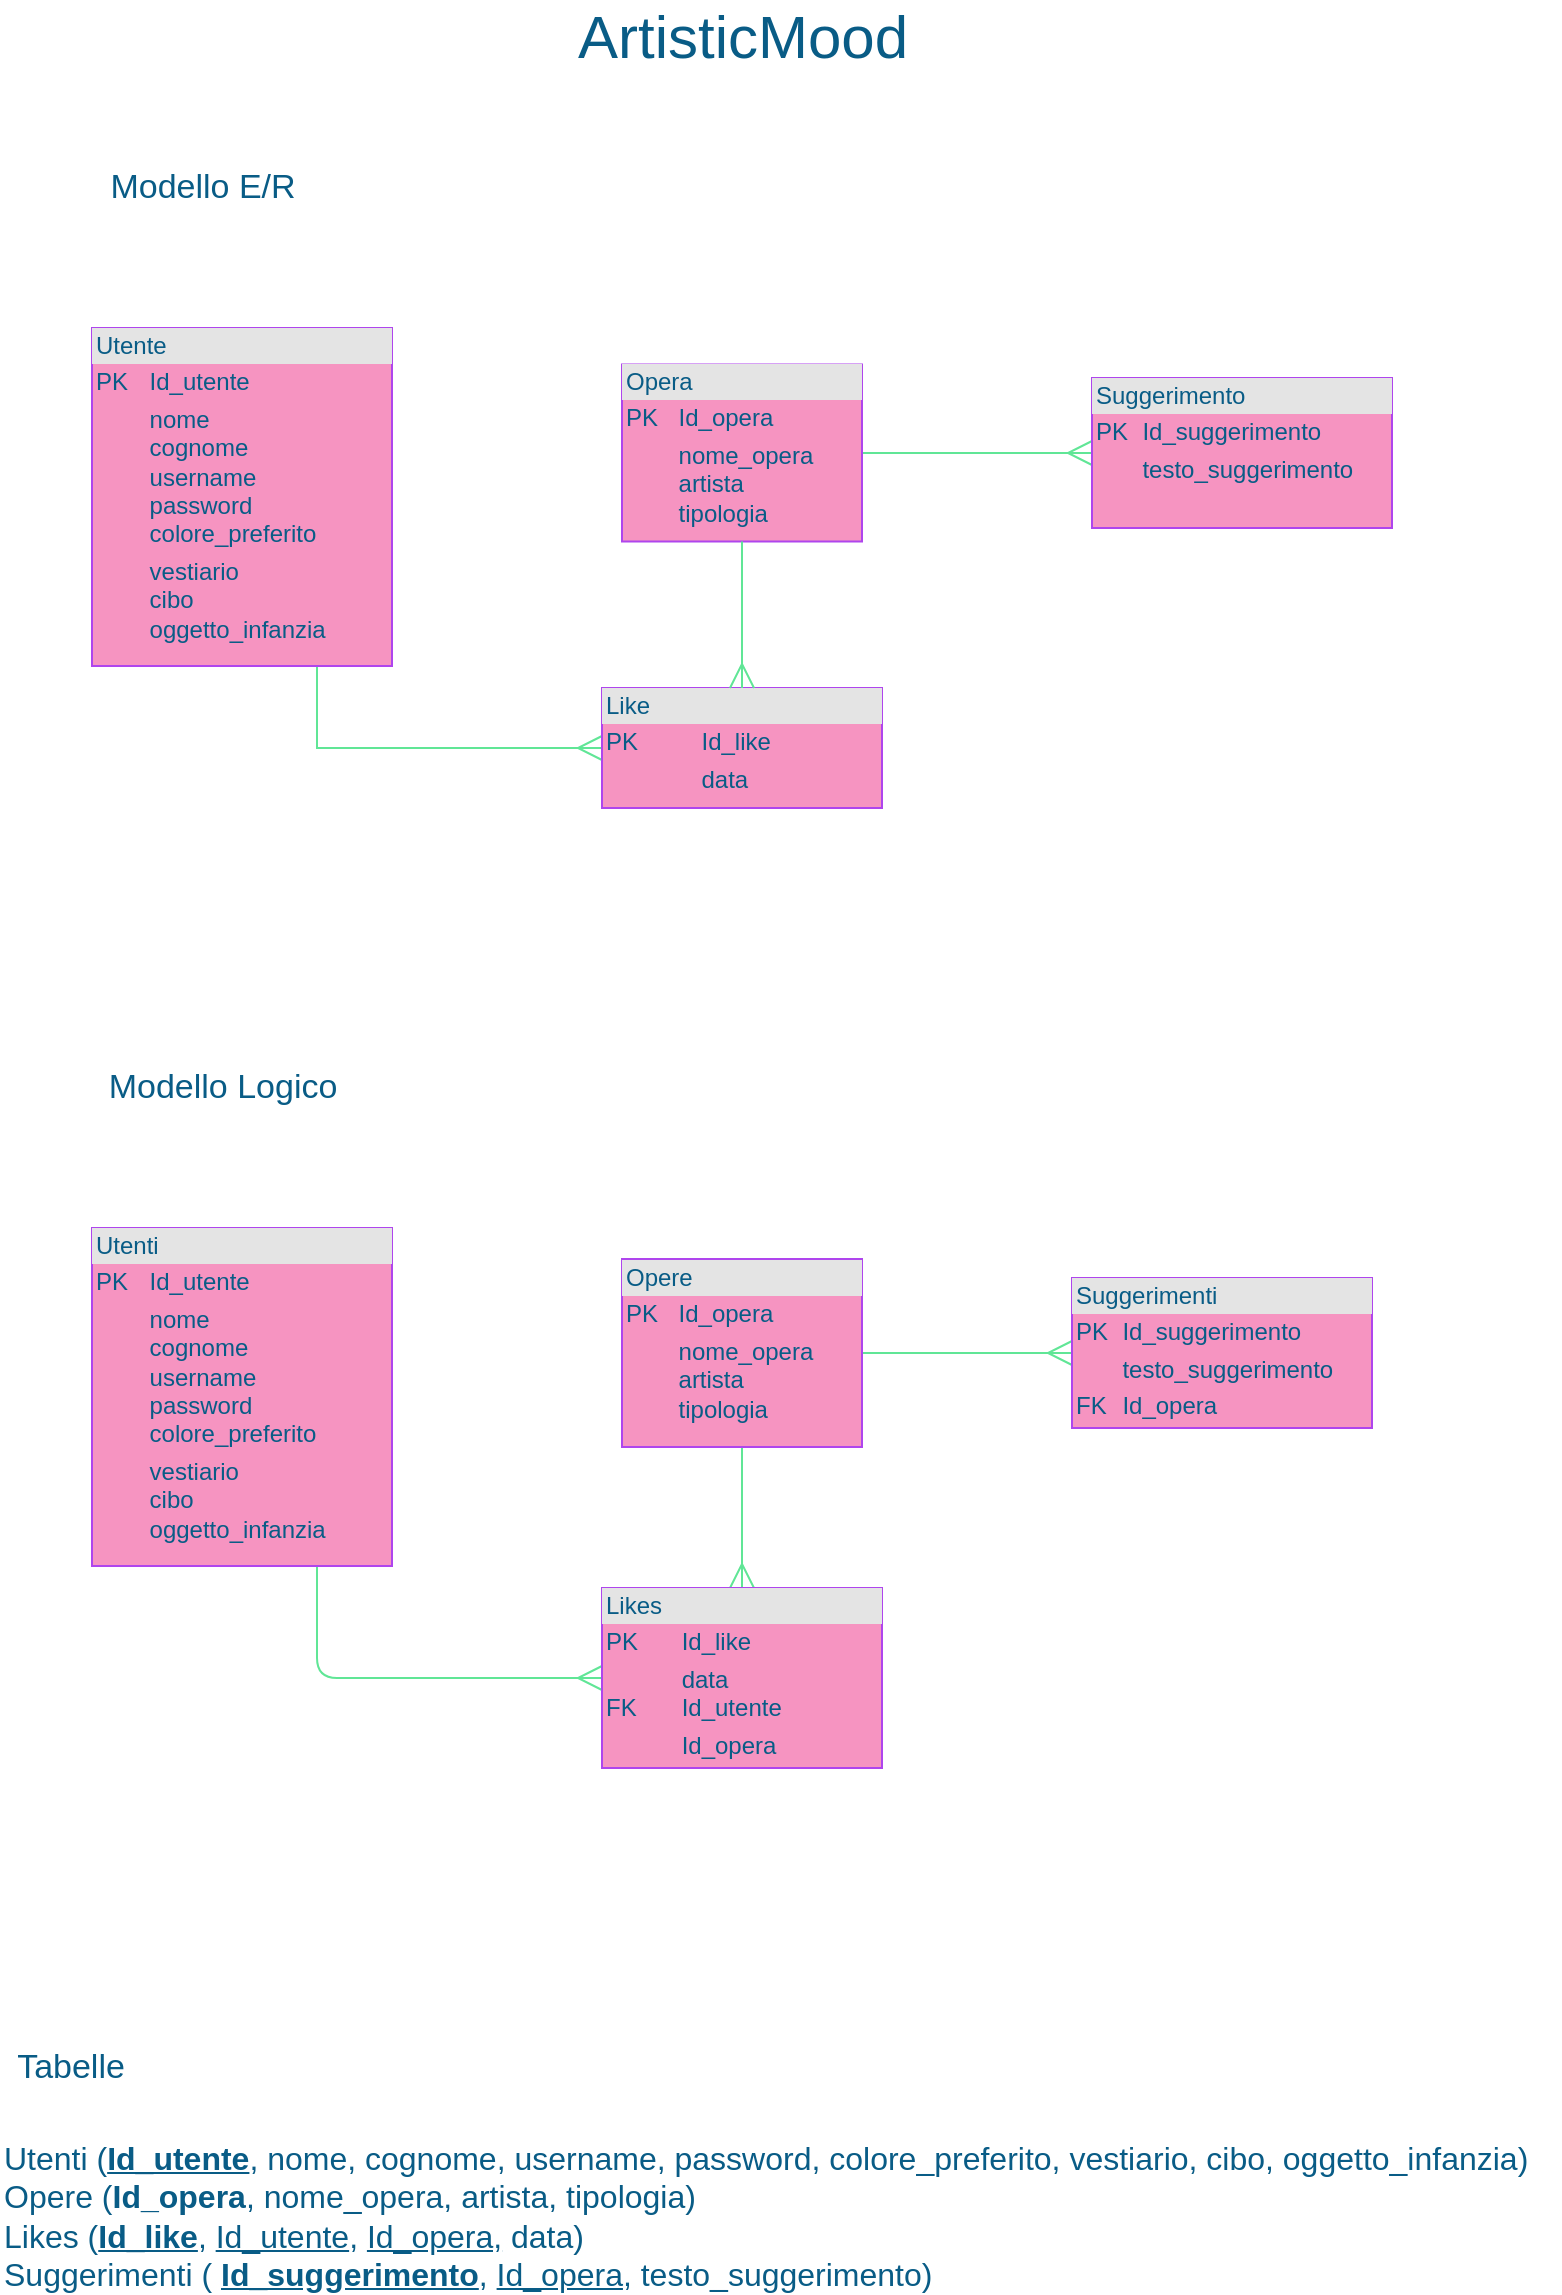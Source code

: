 <mxfile version="14.6.11" type="github">
  <diagram id="YEk6cOGVzoyI47wU4SEu" name="Page-1">
    <mxGraphModel dx="868" dy="1594" grid="1" gridSize="10" guides="1" tooltips="1" connect="1" arrows="1" fold="1" page="1" pageScale="1" pageWidth="827" pageHeight="1169" math="0" shadow="0">
      <root>
        <mxCell id="0" />
        <mxCell id="1" parent="0" />
        <mxCell id="E_Kgd9L_7hM_zR-H3gjs-1" style="edgeStyle=orthogonalEdgeStyle;rounded=0;orthogonalLoop=1;jettySize=auto;html=1;exitX=0.75;exitY=1;exitDx=0;exitDy=0;entryX=0;entryY=0.5;entryDx=0;entryDy=0;endArrow=ERmany;endFill=0;endSize=10;strokeColor=#60E696;fontColor=#095C86;" parent="1" source="72-EGqW2jPlPPwS6QdKg-2" target="72-EGqW2jPlPPwS6QdKg-6" edge="1">
          <mxGeometry relative="1" as="geometry" />
        </mxCell>
        <mxCell id="72-EGqW2jPlPPwS6QdKg-2" value="&lt;div style=&quot;box-sizing: border-box ; width: 100% ; background: #e4e4e4 ; padding: 2px&quot;&gt;Utente&lt;/div&gt;&lt;table style=&quot;width: 100% ; font-size: 1em&quot; cellpadding=&quot;2&quot; cellspacing=&quot;0&quot;&gt;&lt;tbody&gt;&lt;tr&gt;&lt;td&gt;PK&lt;/td&gt;&lt;td&gt;Id_utente&lt;br&gt;&lt;/td&gt;&lt;/tr&gt;&lt;tr&gt;&lt;td&gt;&lt;br&gt;&lt;/td&gt;&lt;td&gt;nome&lt;br&gt;cognome&lt;br&gt;username&lt;br&gt;password&lt;br&gt;colore_preferito&lt;/td&gt;&lt;/tr&gt;&lt;tr&gt;&lt;td&gt;&lt;/td&gt;&lt;td&gt;vestiario&lt;br&gt;cibo&lt;br&gt;oggetto_infanzia&lt;br&gt;&lt;/td&gt;&lt;/tr&gt;&lt;/tbody&gt;&lt;/table&gt;" style="verticalAlign=top;align=left;overflow=fill;html=1;fillColor=#F694C1;strokeColor=#AF45ED;fontColor=#095C86;" parent="1" vertex="1">
          <mxGeometry x="70" y="-999" width="150" height="169" as="geometry" />
        </mxCell>
        <mxCell id="E_Kgd9L_7hM_zR-H3gjs-21" style="edgeStyle=orthogonalEdgeStyle;curved=0;rounded=1;sketch=0;orthogonalLoop=1;jettySize=auto;html=1;exitX=1;exitY=0.5;exitDx=0;exitDy=0;entryX=0;entryY=0.5;entryDx=0;entryDy=0;startArrow=none;startFill=0;endArrow=ERmany;endFill=0;startSize=10;endSize=10;strokeColor=#60E696;fontColor=#095C86;" parent="1" source="72-EGqW2jPlPPwS6QdKg-3" target="E_Kgd9L_7hM_zR-H3gjs-20" edge="1">
          <mxGeometry relative="1" as="geometry" />
        </mxCell>
        <mxCell id="72-EGqW2jPlPPwS6QdKg-3" value="&lt;div style=&quot;box-sizing: border-box ; width: 100% ; background: #e4e4e4 ; padding: 2px&quot;&gt;Opera&lt;/div&gt;&lt;table style=&quot;width: 100% ; font-size: 1em&quot; cellpadding=&quot;2&quot; cellspacing=&quot;0&quot;&gt;&lt;tbody&gt;&lt;tr&gt;&lt;td&gt;PK&lt;/td&gt;&lt;td&gt;Id_opera&lt;br&gt;&lt;/td&gt;&lt;/tr&gt;&lt;tr&gt;&lt;td&gt;&lt;br&gt;&lt;/td&gt;&lt;td&gt;nome_opera&lt;br&gt;artista&lt;br&gt;tipologia&lt;/td&gt;&lt;/tr&gt;&lt;tr&gt;&lt;td&gt;&lt;/td&gt;&lt;td&gt;&lt;br&gt;&lt;/td&gt;&lt;/tr&gt;&lt;/tbody&gt;&lt;/table&gt;" style="verticalAlign=top;align=left;overflow=fill;html=1;fillColor=#F694C1;strokeColor=#AF45ED;fontColor=#095C86;" parent="1" vertex="1">
          <mxGeometry x="335" y="-980.75" width="120" height="88.5" as="geometry" />
        </mxCell>
        <mxCell id="72-EGqW2jPlPPwS6QdKg-6" value="&lt;div style=&quot;box-sizing: border-box ; width: 100% ; background: #e4e4e4 ; padding: 2px&quot;&gt;Like&lt;/div&gt;&lt;table style=&quot;width: 100% ; font-size: 1em&quot; cellpadding=&quot;2&quot; cellspacing=&quot;0&quot;&gt;&lt;tbody&gt;&lt;tr&gt;&lt;td&gt;PK&lt;/td&gt;&lt;td&gt;Id_like&lt;/td&gt;&lt;/tr&gt;&lt;tr&gt;&lt;td&gt;&lt;br&gt;&lt;/td&gt;&lt;td&gt;data&lt;/td&gt;&lt;/tr&gt;&lt;tr&gt;&lt;td&gt;&lt;/td&gt;&lt;td&gt;&lt;br&gt;&lt;/td&gt;&lt;/tr&gt;&lt;/tbody&gt;&lt;/table&gt;" style="verticalAlign=top;align=left;overflow=fill;html=1;fillColor=#F694C1;strokeColor=#AF45ED;fontColor=#095C86;" parent="1" vertex="1">
          <mxGeometry x="325" y="-819" width="140" height="60" as="geometry" />
        </mxCell>
        <mxCell id="72-EGqW2jPlPPwS6QdKg-8" value="" style="endArrow=ERmany;endFill=0;endSize=10;html=1;exitX=0.5;exitY=1;exitDx=0;exitDy=0;startArrow=none;startFill=0;startSize=10;entryX=0.5;entryY=0;entryDx=0;entryDy=0;strokeColor=#60E696;fontColor=#095C86;" parent="1" source="72-EGqW2jPlPPwS6QdKg-3" target="72-EGqW2jPlPPwS6QdKg-6" edge="1">
          <mxGeometry width="160" relative="1" as="geometry">
            <mxPoint x="600" y="-589" as="sourcePoint" />
            <mxPoint x="480" y="-754" as="targetPoint" />
          </mxGeometry>
        </mxCell>
        <mxCell id="8U3308qfGjmyrE-gQlcl-1" value="&lt;font style=&quot;font-size: 17px&quot;&gt;Modello E/R&lt;/font&gt;" style="text;html=1;resizable=0;autosize=1;align=center;verticalAlign=middle;points=[];fillColor=none;strokeColor=none;rounded=0;sketch=0;fontColor=#095C86;" parent="1" vertex="1">
          <mxGeometry x="70" y="-1079" width="110" height="20" as="geometry" />
        </mxCell>
        <mxCell id="8U3308qfGjmyrE-gQlcl-2" value="&lt;font style=&quot;font-size: 30px&quot;&gt;ArtisticMood&lt;/font&gt;" style="text;html=1;resizable=0;autosize=1;align=center;verticalAlign=middle;points=[];fillColor=none;strokeColor=none;rounded=0;sketch=0;fontColor=#095C86;" parent="1" vertex="1">
          <mxGeometry x="305" y="-1160" width="180" height="30" as="geometry" />
        </mxCell>
        <mxCell id="E_Kgd9L_7hM_zR-H3gjs-4" value="&lt;font style=&quot;font-size: 17px&quot;&gt;Modello Logico&lt;/font&gt;" style="text;html=1;resizable=0;autosize=1;align=center;verticalAlign=middle;points=[];fillColor=none;strokeColor=none;rounded=0;sketch=0;fontColor=#095C86;" parent="1" vertex="1">
          <mxGeometry x="70" y="-629" width="130" height="20" as="geometry" />
        </mxCell>
        <mxCell id="E_Kgd9L_7hM_zR-H3gjs-12" style="edgeStyle=orthogonalEdgeStyle;curved=0;rounded=1;sketch=0;orthogonalLoop=1;jettySize=auto;html=1;exitX=0.75;exitY=1;exitDx=0;exitDy=0;entryX=0;entryY=0.5;entryDx=0;entryDy=0;startArrow=none;startFill=0;endArrow=ERmany;endFill=0;startSize=10;endSize=10;strokeColor=#60E696;fontColor=#095C86;" parent="1" source="E_Kgd9L_7hM_zR-H3gjs-5" target="E_Kgd9L_7hM_zR-H3gjs-10" edge="1">
          <mxGeometry relative="1" as="geometry" />
        </mxCell>
        <mxCell id="E_Kgd9L_7hM_zR-H3gjs-5" value="&lt;div style=&quot;box-sizing: border-box ; width: 100% ; background: #e4e4e4 ; padding: 2px&quot;&gt;Utenti&lt;/div&gt;&lt;table style=&quot;width: 100% ; font-size: 1em&quot; cellpadding=&quot;2&quot; cellspacing=&quot;0&quot;&gt;&lt;tbody&gt;&lt;tr&gt;&lt;td&gt;PK&lt;/td&gt;&lt;td&gt;Id_utente&lt;br&gt;&lt;/td&gt;&lt;/tr&gt;&lt;tr&gt;&lt;td&gt;&lt;br&gt;&lt;/td&gt;&lt;td&gt;nome&lt;br&gt;cognome&lt;br&gt;username&lt;br&gt;password&lt;br&gt;colore_preferito&lt;/td&gt;&lt;/tr&gt;&lt;tr&gt;&lt;td&gt;&lt;/td&gt;&lt;td&gt;vestiario&lt;br&gt;cibo&lt;br&gt;oggetto_infanzia&lt;br&gt;&lt;/td&gt;&lt;/tr&gt;&lt;/tbody&gt;&lt;/table&gt;" style="verticalAlign=top;align=left;overflow=fill;html=1;fillColor=#F694C1;strokeColor=#AF45ED;fontColor=#095C86;" parent="1" vertex="1">
          <mxGeometry x="70" y="-549" width="150" height="169" as="geometry" />
        </mxCell>
        <mxCell id="E_Kgd9L_7hM_zR-H3gjs-11" style="edgeStyle=orthogonalEdgeStyle;curved=0;rounded=1;sketch=0;orthogonalLoop=1;jettySize=auto;html=1;entryX=0.5;entryY=0;entryDx=0;entryDy=0;endArrow=ERmany;endFill=0;endSize=10;startArrow=none;startFill=0;startSize=10;exitX=0.5;exitY=1;exitDx=0;exitDy=0;strokeColor=#60E696;fontColor=#095C86;" parent="1" source="E_Kgd9L_7hM_zR-H3gjs-6" target="E_Kgd9L_7hM_zR-H3gjs-10" edge="1">
          <mxGeometry relative="1" as="geometry">
            <mxPoint x="430" y="-281" as="sourcePoint" />
          </mxGeometry>
        </mxCell>
        <mxCell id="E_Kgd9L_7hM_zR-H3gjs-23" style="edgeStyle=orthogonalEdgeStyle;curved=0;rounded=1;sketch=0;orthogonalLoop=1;jettySize=auto;html=1;exitX=1;exitY=0.5;exitDx=0;exitDy=0;entryX=0;entryY=0.5;entryDx=0;entryDy=0;startArrow=none;startFill=0;endArrow=ERmany;endFill=0;startSize=10;endSize=10;strokeColor=#60E696;fontColor=#095C86;" parent="1" source="E_Kgd9L_7hM_zR-H3gjs-6" target="E_Kgd9L_7hM_zR-H3gjs-22" edge="1">
          <mxGeometry relative="1" as="geometry" />
        </mxCell>
        <mxCell id="E_Kgd9L_7hM_zR-H3gjs-6" value="&lt;div style=&quot;box-sizing: border-box ; width: 100% ; background: #e4e4e4 ; padding: 2px&quot;&gt;Opere&lt;/div&gt;&lt;table style=&quot;width: 100% ; font-size: 1em&quot; cellpadding=&quot;2&quot; cellspacing=&quot;0&quot;&gt;&lt;tbody&gt;&lt;tr&gt;&lt;td&gt;PK&lt;/td&gt;&lt;td&gt;Id_opera&lt;/td&gt;&lt;/tr&gt;&lt;tr&gt;&lt;td&gt;&lt;br&gt;&lt;/td&gt;&lt;td&gt;nome_opera&lt;br&gt;artista&lt;br&gt;tipologia&lt;/td&gt;&lt;/tr&gt;&lt;tr&gt;&lt;td&gt;&lt;br&gt;&lt;/td&gt;&lt;td&gt;&lt;br&gt;&lt;/td&gt;&lt;/tr&gt;&lt;/tbody&gt;&lt;/table&gt;" style="verticalAlign=top;align=left;overflow=fill;html=1;fillColor=#F694C1;strokeColor=#AF45ED;fontColor=#095C86;" parent="1" vertex="1">
          <mxGeometry x="335" y="-533.5" width="120" height="94" as="geometry" />
        </mxCell>
        <mxCell id="E_Kgd9L_7hM_zR-H3gjs-10" value="&lt;div style=&quot;box-sizing: border-box ; width: 100% ; background: #e4e4e4 ; padding: 2px&quot;&gt;Likes&lt;/div&gt;&lt;table style=&quot;width: 100% ; font-size: 1em&quot; cellpadding=&quot;2&quot; cellspacing=&quot;0&quot;&gt;&lt;tbody&gt;&lt;tr&gt;&lt;td&gt;PK&lt;/td&gt;&lt;td&gt;Id_like&lt;/td&gt;&lt;/tr&gt;&lt;tr&gt;&lt;td&gt;&lt;br&gt;FK&lt;/td&gt;&lt;td&gt;data&lt;br&gt;Id_utente&lt;/td&gt;&lt;/tr&gt;&lt;tr&gt;&lt;td&gt;&lt;/td&gt;&lt;td&gt;Id_opera&lt;/td&gt;&lt;/tr&gt;&lt;/tbody&gt;&lt;/table&gt;" style="verticalAlign=top;align=left;overflow=fill;html=1;fillColor=#F694C1;strokeColor=#AF45ED;fontColor=#095C86;" parent="1" vertex="1">
          <mxGeometry x="325" y="-369" width="140" height="90" as="geometry" />
        </mxCell>
        <mxCell id="E_Kgd9L_7hM_zR-H3gjs-18" value="&lt;span style=&quot;font-size: 17px&quot;&gt;Tabelle&lt;/span&gt;" style="text;html=1;resizable=0;autosize=1;align=center;verticalAlign=middle;points=[];fillColor=none;strokeColor=none;rounded=0;sketch=0;fontColor=#095C86;" parent="1" vertex="1">
          <mxGeometry x="24" y="-139" width="70" height="20" as="geometry" />
        </mxCell>
        <mxCell id="E_Kgd9L_7hM_zR-H3gjs-19" value="&lt;font style=&quot;font-size: 16px&quot;&gt;Utenti (&lt;u&gt;&lt;b&gt;Id_utente&lt;/b&gt;&lt;/u&gt;, nome, cognome, username, password, colore_preferito, vestiario, cibo, oggetto_infanzia)&lt;br&gt;Opere (&lt;b&gt;Id_opera&lt;/b&gt;, nome_opera, artista, tipologia)&lt;br&gt;Likes (&lt;u&gt;&lt;b&gt;Id_like&lt;/b&gt;&lt;/u&gt;, &lt;u&gt;Id_utente&lt;/u&gt;, &lt;u&gt;Id_opera,&lt;/u&gt; data)&lt;br&gt;Suggerimenti ( &lt;u&gt;&lt;b&gt;Id_suggerimento&lt;/b&gt;&lt;/u&gt;, &lt;u&gt;Id_opera&lt;/u&gt;, testo_suggerimento)&lt;/font&gt;" style="text;html=1;resizable=0;autosize=1;align=left;verticalAlign=middle;points=[];fillColor=none;strokeColor=none;rounded=0;sketch=0;fontColor=#095C86;" parent="1" vertex="1">
          <mxGeometry x="24" y="-90" width="780" height="70" as="geometry" />
        </mxCell>
        <mxCell id="E_Kgd9L_7hM_zR-H3gjs-20" value="&lt;div style=&quot;box-sizing: border-box ; width: 100% ; background: #e4e4e4 ; padding: 2px&quot;&gt;Suggerimento&lt;/div&gt;&lt;table style=&quot;width: 100% ; font-size: 1em&quot; cellpadding=&quot;2&quot; cellspacing=&quot;0&quot;&gt;&lt;tbody&gt;&lt;tr&gt;&lt;td&gt;PK&lt;/td&gt;&lt;td&gt;Id_suggerimento&lt;/td&gt;&lt;/tr&gt;&lt;tr&gt;&lt;td&gt;&lt;br&gt;&lt;/td&gt;&lt;td&gt;testo_suggerimento&lt;/td&gt;&lt;/tr&gt;&lt;tr&gt;&lt;td&gt;&lt;/td&gt;&lt;td&gt;&lt;br&gt;&lt;/td&gt;&lt;/tr&gt;&lt;/tbody&gt;&lt;/table&gt;" style="verticalAlign=top;align=left;overflow=fill;html=1;fillColor=#F694C1;strokeColor=#AF45ED;fontColor=#095C86;" parent="1" vertex="1">
          <mxGeometry x="570" y="-974" width="150" height="75" as="geometry" />
        </mxCell>
        <mxCell id="E_Kgd9L_7hM_zR-H3gjs-22" value="&lt;div style=&quot;box-sizing: border-box ; width: 100% ; background: #e4e4e4 ; padding: 2px&quot;&gt;Suggerimenti&lt;/div&gt;&lt;table style=&quot;width: 100% ; font-size: 1em&quot; cellpadding=&quot;2&quot; cellspacing=&quot;0&quot;&gt;&lt;tbody&gt;&lt;tr&gt;&lt;td&gt;PK&lt;/td&gt;&lt;td&gt;Id_suggerimento&lt;/td&gt;&lt;/tr&gt;&lt;tr&gt;&lt;td&gt;&lt;br&gt;&lt;/td&gt;&lt;td&gt;testo_suggerimento&lt;/td&gt;&lt;/tr&gt;&lt;tr&gt;&lt;td&gt;FK&lt;/td&gt;&lt;td&gt;Id_opera&lt;/td&gt;&lt;/tr&gt;&lt;/tbody&gt;&lt;/table&gt;" style="verticalAlign=top;align=left;overflow=fill;html=1;fillColor=#F694C1;strokeColor=#AF45ED;fontColor=#095C86;" parent="1" vertex="1">
          <mxGeometry x="560" y="-524" width="150" height="75" as="geometry" />
        </mxCell>
      </root>
    </mxGraphModel>
  </diagram>
</mxfile>
